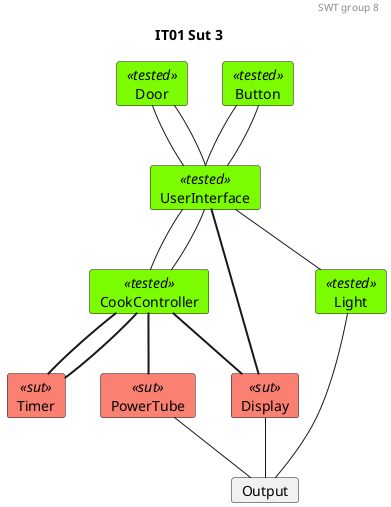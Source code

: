@startuml IT03-Sut

'Testing colors:
skinparam card{
    backgroundColor<<tested>> lawngreen
    backgroundColor<<sut>> salmon
    backgroundColor<<test>> salmon
    backgroundColor<<fake>> gold
}

header SWT group 8
title IT01 Sut 3

'0.
    card Door<<tested>>
    card Button<<tested>>

'1.
    card UserInterface<<tested>>

'2.
    card CookController<<tested>>
    card Light<<tested>>

'3.
    card Timer<<sut>>
    card PowerTube<<sut>>
    card Display<<sut>>

'4 
    card Output

'Relations projects
' 0. to 1.
Door -- UserInterface
Door -- UserInterface

Button -- UserInterface
Button -- UserInterface


'Relations CookController:
'1.
UserInterface -- CookController
UserInterface -- CookController
'1. to 2.
'Door - CookController


CookController -[thickness=2]- PowerTube

'1. to 2.
UserInterface -[thickness=2]- Display
UserInterface -- Light
CookController -[thickness=2]- Display

CookController -[thickness=2]- Timer
CookController -[thickness=2]- Timer 


' Relations 2. to 3.
Light -- Output
Display -- Output
PowerTube -- Output



@enduml